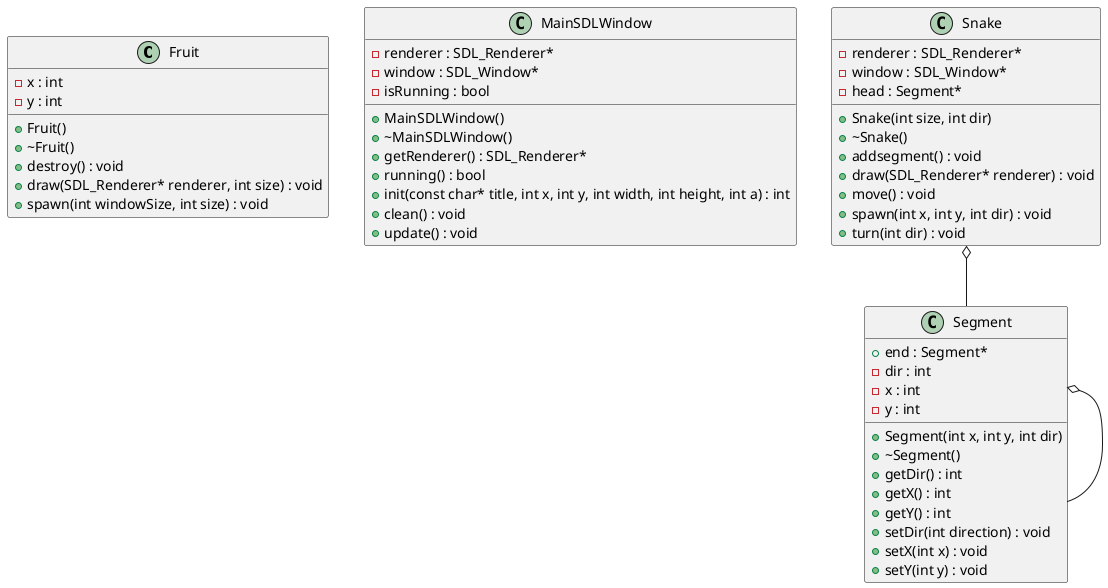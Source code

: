 @startuml





/' Objects '/

class Fruit {
	+Fruit()
	+~Fruit()
	-x : int
	-y : int
	+destroy() : void
	+draw(SDL_Renderer* renderer, int size) : void
	+spawn(int windowSize, int size) : void
}


class MainSDLWindow {
	+MainSDLWindow()
	+~MainSDLWindow()
	+getRenderer() : SDL_Renderer*
	-renderer : SDL_Renderer*
	-window : SDL_Window*
	-isRunning : bool
	+running() : bool
	+init(const char* title, int x, int y, int width, int height, int a) : int
	+clean() : void
	+update() : void
}


class Segment {
	+Segment(int x, int y, int dir)
	+~Segment()
	+end : Segment*
	-dir : int
	+getDir() : int
	+getX() : int
	+getY() : int
	-x : int
	-y : int
	+setDir(int direction) : void
	+setX(int x) : void
	+setY(int y) : void
}


class Snake {
	+Snake(int size, int dir)
	+~Snake()
	-renderer : SDL_Renderer*
	-window : SDL_Window*
	-head : Segment*
	+addsegment() : void
	+draw(SDL_Renderer* renderer) : void
	+move() : void
	+spawn(int x, int y, int dir) : void
	+turn(int dir) : void
}





/' Inheritance relationships '/




/' Aggregation relationships '/

.Segment o-- .Segment


.Snake o-- .Segment






/' Nested objects '/



@enduml


